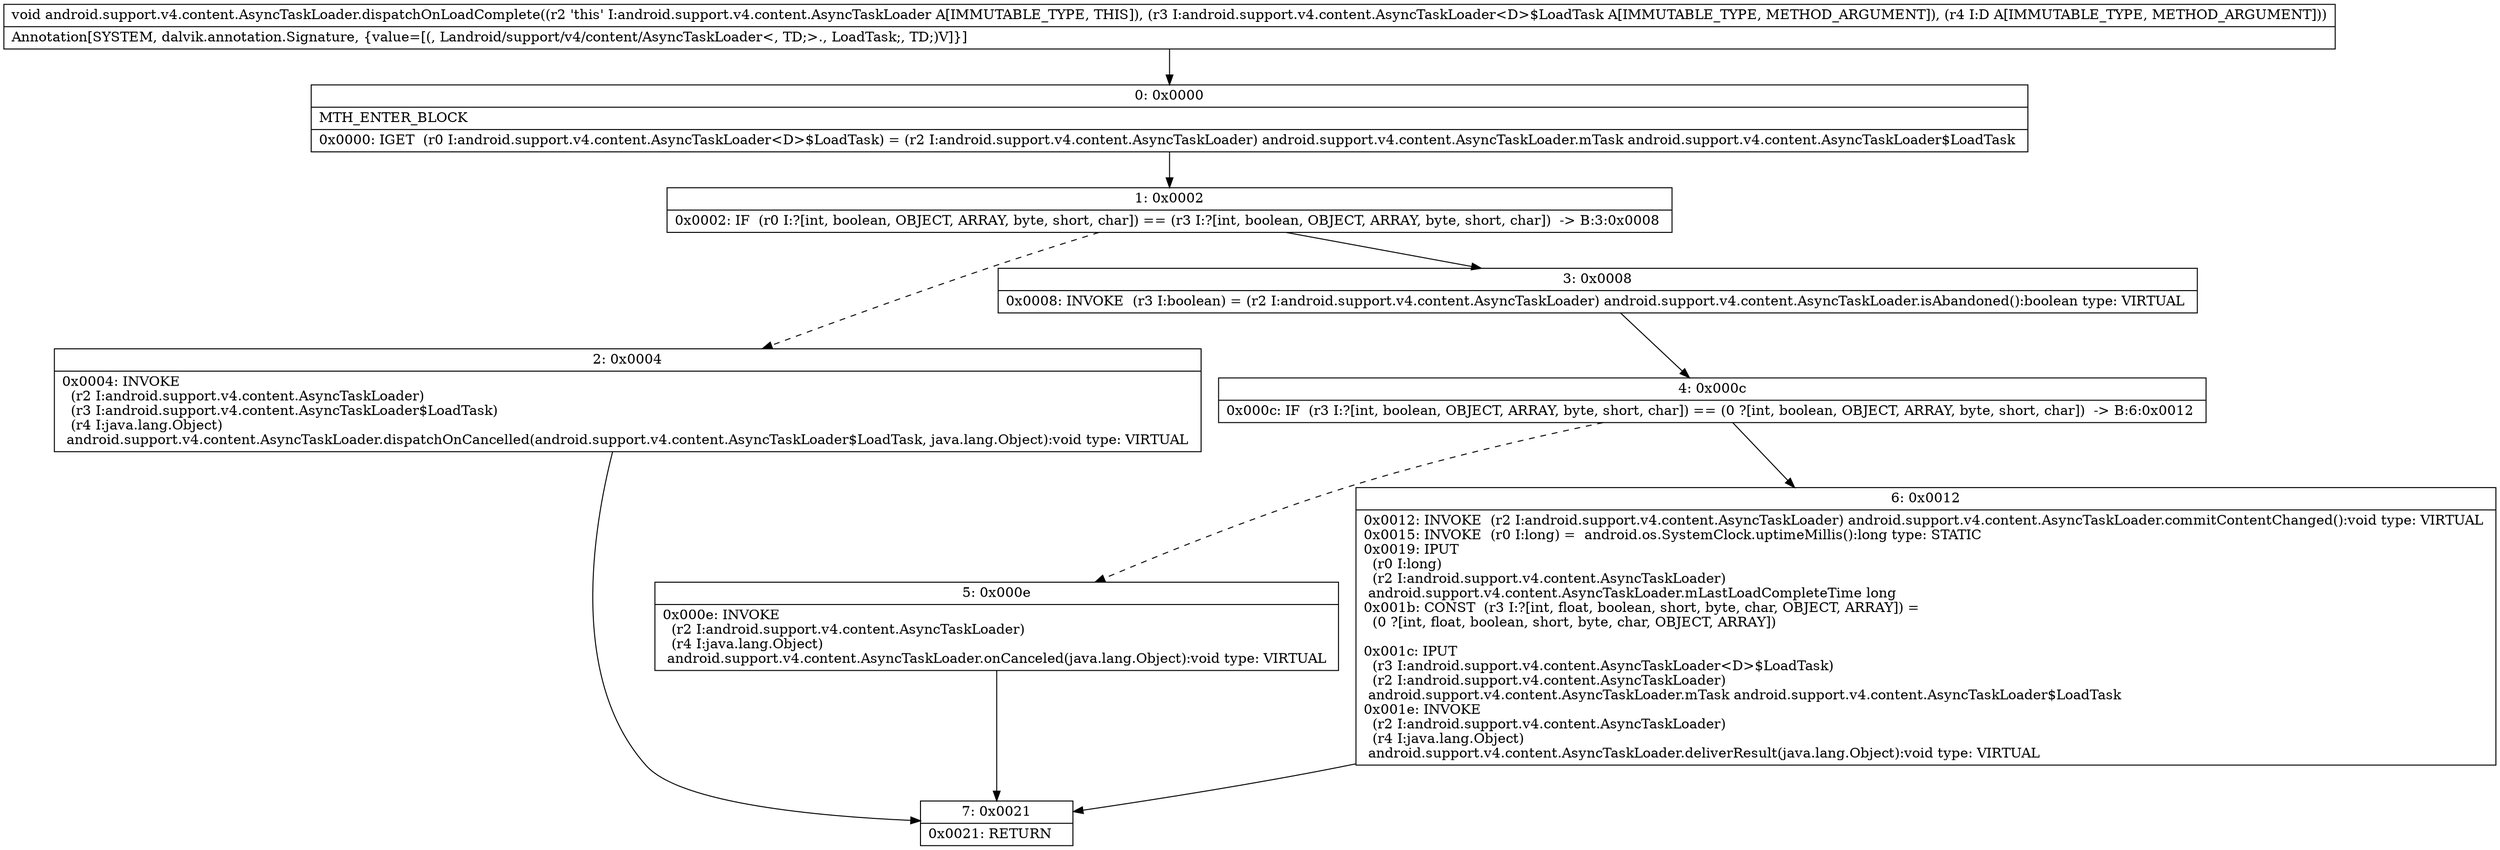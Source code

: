 digraph "CFG forandroid.support.v4.content.AsyncTaskLoader.dispatchOnLoadComplete(Landroid\/support\/v4\/content\/AsyncTaskLoader$LoadTask;Ljava\/lang\/Object;)V" {
Node_0 [shape=record,label="{0\:\ 0x0000|MTH_ENTER_BLOCK\l|0x0000: IGET  (r0 I:android.support.v4.content.AsyncTaskLoader\<D\>$LoadTask) = (r2 I:android.support.v4.content.AsyncTaskLoader) android.support.v4.content.AsyncTaskLoader.mTask android.support.v4.content.AsyncTaskLoader$LoadTask \l}"];
Node_1 [shape=record,label="{1\:\ 0x0002|0x0002: IF  (r0 I:?[int, boolean, OBJECT, ARRAY, byte, short, char]) == (r3 I:?[int, boolean, OBJECT, ARRAY, byte, short, char])  \-\> B:3:0x0008 \l}"];
Node_2 [shape=record,label="{2\:\ 0x0004|0x0004: INVOKE  \l  (r2 I:android.support.v4.content.AsyncTaskLoader)\l  (r3 I:android.support.v4.content.AsyncTaskLoader$LoadTask)\l  (r4 I:java.lang.Object)\l android.support.v4.content.AsyncTaskLoader.dispatchOnCancelled(android.support.v4.content.AsyncTaskLoader$LoadTask, java.lang.Object):void type: VIRTUAL \l}"];
Node_3 [shape=record,label="{3\:\ 0x0008|0x0008: INVOKE  (r3 I:boolean) = (r2 I:android.support.v4.content.AsyncTaskLoader) android.support.v4.content.AsyncTaskLoader.isAbandoned():boolean type: VIRTUAL \l}"];
Node_4 [shape=record,label="{4\:\ 0x000c|0x000c: IF  (r3 I:?[int, boolean, OBJECT, ARRAY, byte, short, char]) == (0 ?[int, boolean, OBJECT, ARRAY, byte, short, char])  \-\> B:6:0x0012 \l}"];
Node_5 [shape=record,label="{5\:\ 0x000e|0x000e: INVOKE  \l  (r2 I:android.support.v4.content.AsyncTaskLoader)\l  (r4 I:java.lang.Object)\l android.support.v4.content.AsyncTaskLoader.onCanceled(java.lang.Object):void type: VIRTUAL \l}"];
Node_6 [shape=record,label="{6\:\ 0x0012|0x0012: INVOKE  (r2 I:android.support.v4.content.AsyncTaskLoader) android.support.v4.content.AsyncTaskLoader.commitContentChanged():void type: VIRTUAL \l0x0015: INVOKE  (r0 I:long) =  android.os.SystemClock.uptimeMillis():long type: STATIC \l0x0019: IPUT  \l  (r0 I:long)\l  (r2 I:android.support.v4.content.AsyncTaskLoader)\l android.support.v4.content.AsyncTaskLoader.mLastLoadCompleteTime long \l0x001b: CONST  (r3 I:?[int, float, boolean, short, byte, char, OBJECT, ARRAY]) = \l  (0 ?[int, float, boolean, short, byte, char, OBJECT, ARRAY])\l \l0x001c: IPUT  \l  (r3 I:android.support.v4.content.AsyncTaskLoader\<D\>$LoadTask)\l  (r2 I:android.support.v4.content.AsyncTaskLoader)\l android.support.v4.content.AsyncTaskLoader.mTask android.support.v4.content.AsyncTaskLoader$LoadTask \l0x001e: INVOKE  \l  (r2 I:android.support.v4.content.AsyncTaskLoader)\l  (r4 I:java.lang.Object)\l android.support.v4.content.AsyncTaskLoader.deliverResult(java.lang.Object):void type: VIRTUAL \l}"];
Node_7 [shape=record,label="{7\:\ 0x0021|0x0021: RETURN   \l}"];
MethodNode[shape=record,label="{void android.support.v4.content.AsyncTaskLoader.dispatchOnLoadComplete((r2 'this' I:android.support.v4.content.AsyncTaskLoader A[IMMUTABLE_TYPE, THIS]), (r3 I:android.support.v4.content.AsyncTaskLoader\<D\>$LoadTask A[IMMUTABLE_TYPE, METHOD_ARGUMENT]), (r4 I:D A[IMMUTABLE_TYPE, METHOD_ARGUMENT]))  | Annotation[SYSTEM, dalvik.annotation.Signature, \{value=[(, Landroid\/support\/v4\/content\/AsyncTaskLoader\<, TD;\>., LoadTask;, TD;)V]\}]\l}"];
MethodNode -> Node_0;
Node_0 -> Node_1;
Node_1 -> Node_2[style=dashed];
Node_1 -> Node_3;
Node_2 -> Node_7;
Node_3 -> Node_4;
Node_4 -> Node_5[style=dashed];
Node_4 -> Node_6;
Node_5 -> Node_7;
Node_6 -> Node_7;
}

